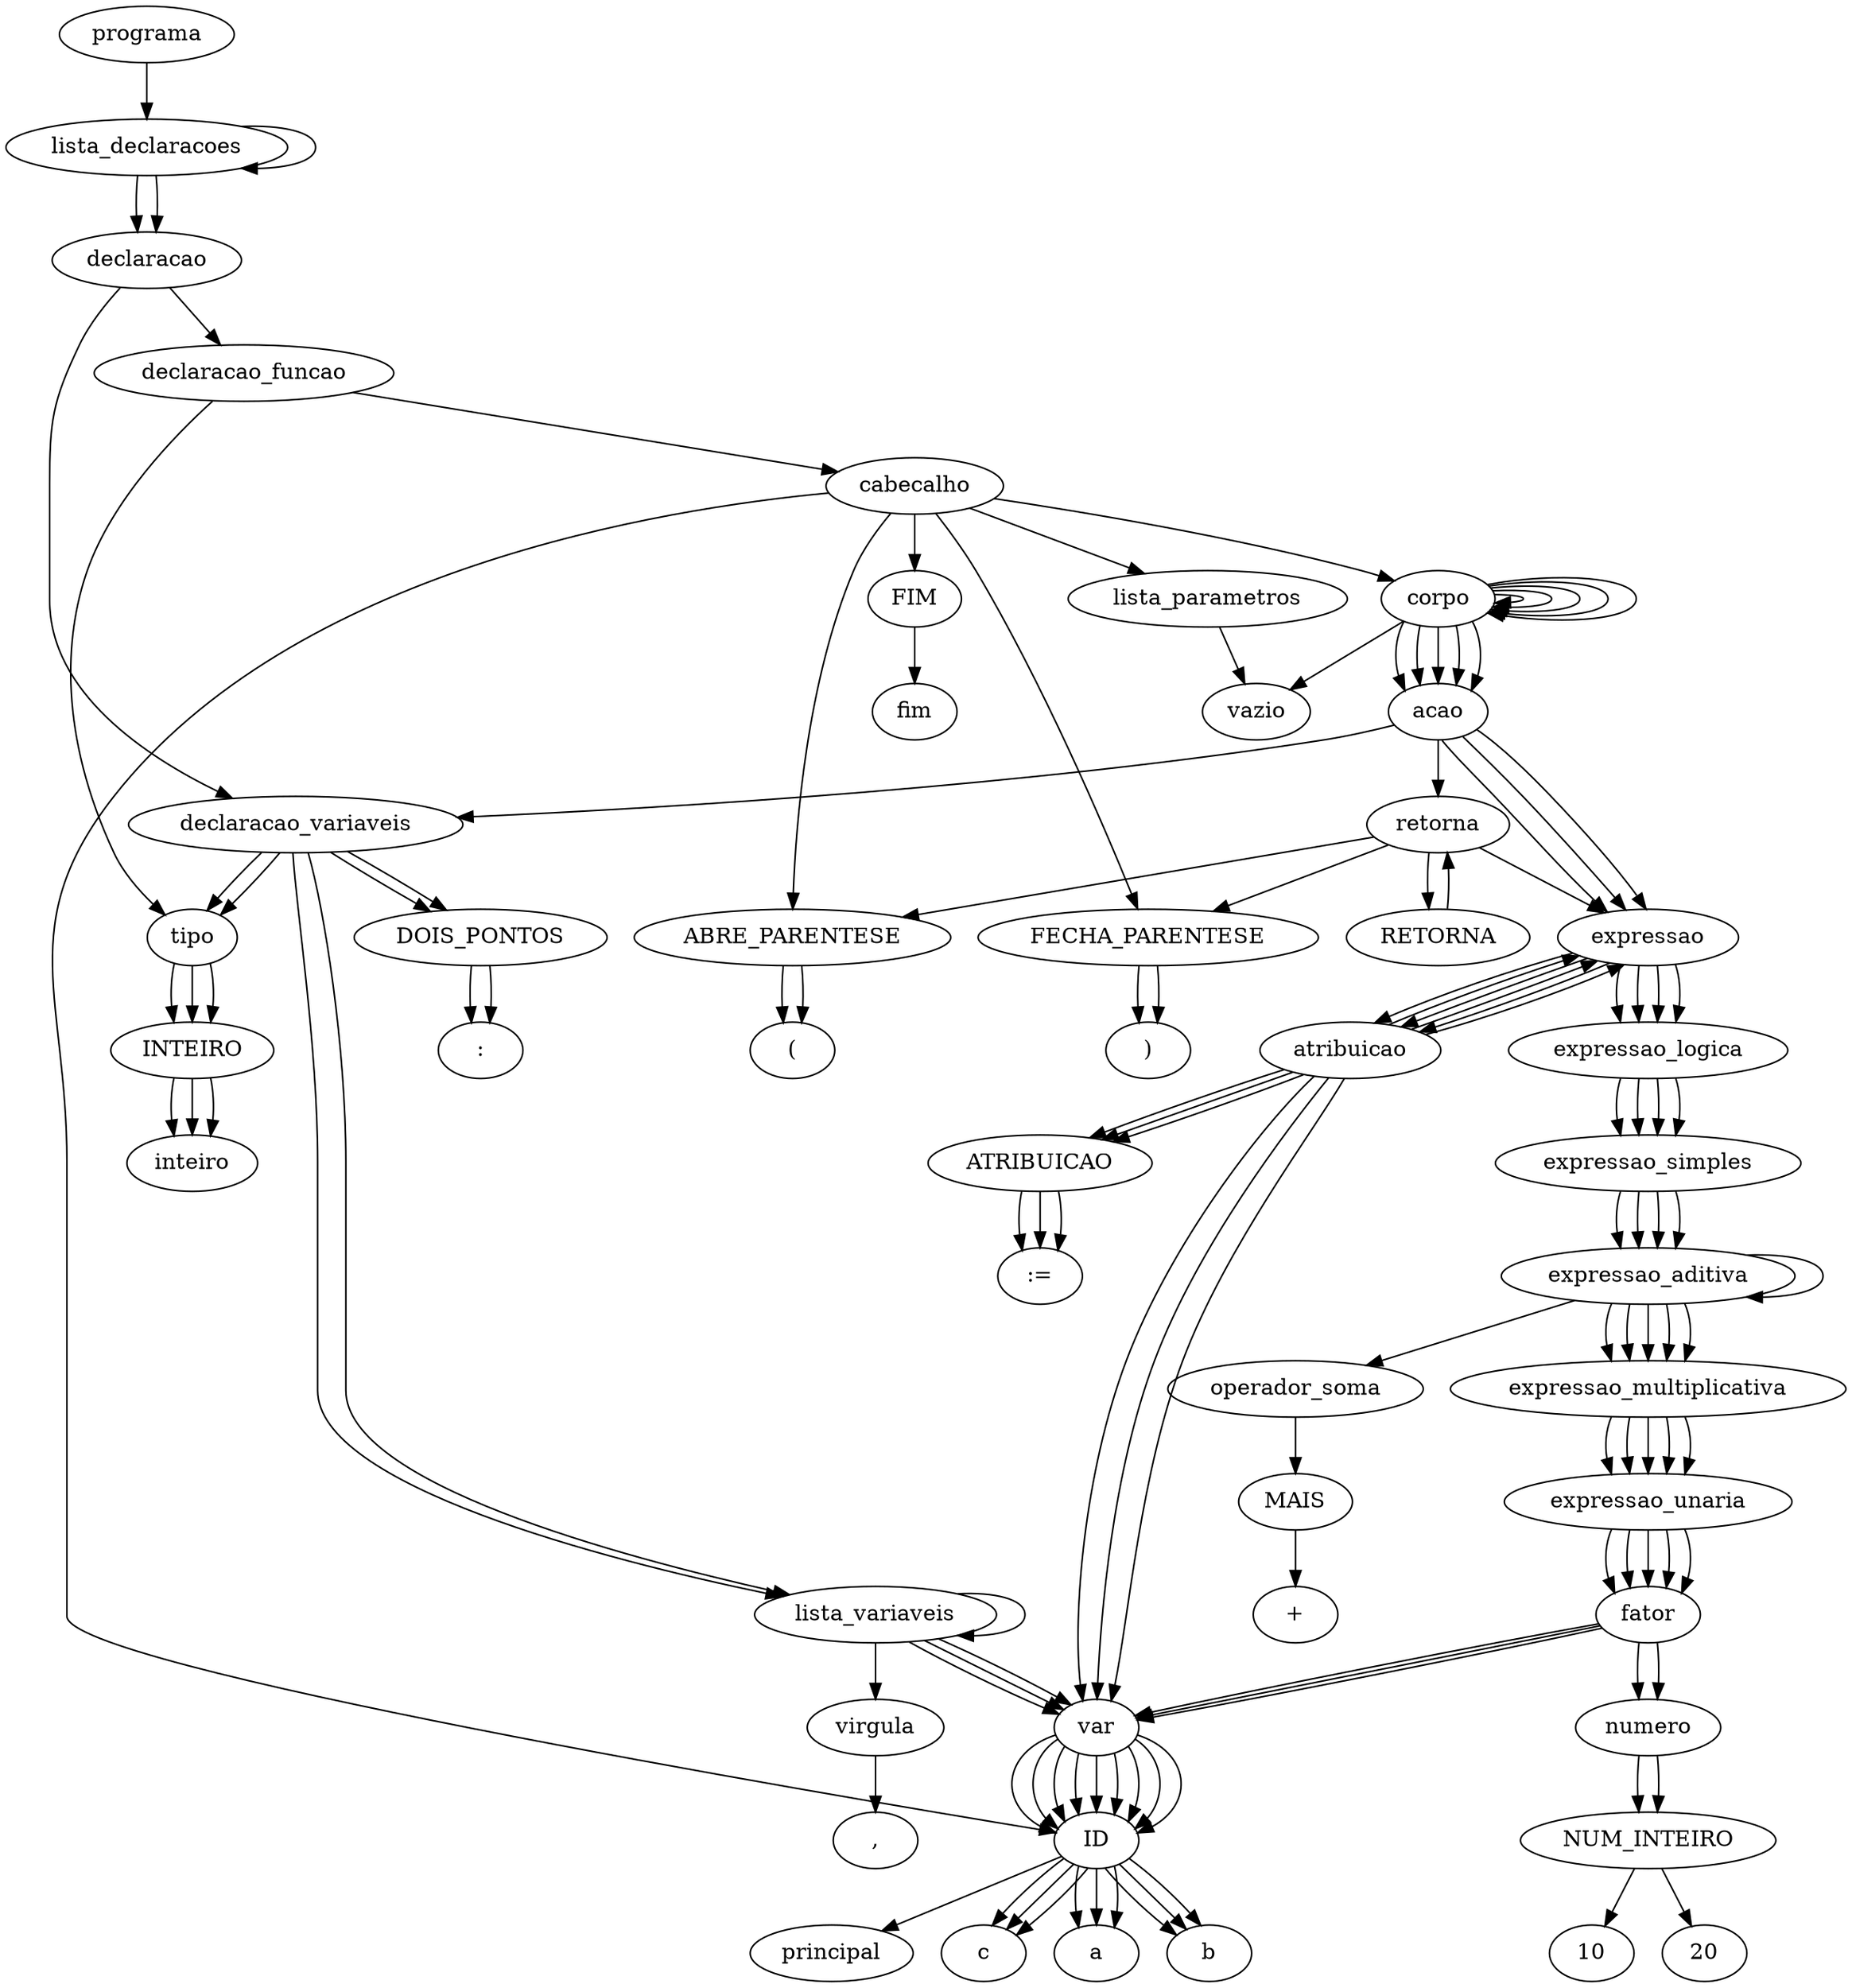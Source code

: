 digraph tree {
    "programa";
    "lista_declaracoes";
    "lista_declaracoes";
    "declaracao";
    "declaracao_variaveis";
    "tipo";
    "INTEIRO";
    "inteiro";
    "DOIS_PONTOS";
    ":";
    "lista_variaveis";
    "lista_variaveis";
    "var";
    "ID";
    "a";
    "virgula";
    ",";
    "var";
    "ID";
    "b";
    "declaracao";
    "declaracao_funcao";
    "tipo";
    "INTEIRO";
    "inteiro";
    "cabecalho";
    "ID";
    "principal";
    "ABRE_PARENTESE";
    "(";
    "lista_parametros";
    "vazio";
    "FECHA_PARENTESE";
    ")";
    "corpo";
    "corpo";
    "corpo";
    "corpo";
    "corpo";
    "corpo";
    "vazio";
    "acao";
    "declaracao_variaveis";
    "tipo";
    "INTEIRO";
    "inteiro";
    "DOIS_PONTOS";
    ":";
    "lista_variaveis";
    "var";
    "ID";
    "c";
    "acao";
    "expressao";
    "atribuicao";
    "var";
    "ID";
    "a";
    "ATRIBUICAO";
    ":=";
    "expressao";
    "expressao_logica";
    "expressao_simples";
    "expressao_aditiva";
    "expressao_multiplicativa";
    "expressao_unaria";
    "fator";
    "numero";
    "NUM_INTEIRO";
    "10";
    "acao";
    "expressao";
    "atribuicao";
    "var";
    "ID";
    "b";
    "ATRIBUICAO";
    ":=";
    "expressao";
    "expressao_logica";
    "expressao_simples";
    "expressao_aditiva";
    "expressao_multiplicativa";
    "expressao_unaria";
    "fator";
    "numero";
    "NUM_INTEIRO";
    "20";
    "acao";
    "expressao";
    "atribuicao";
    "var";
    "ID";
    "c";
    "ATRIBUICAO";
    ":=";
    "expressao";
    "expressao_logica";
    "expressao_simples";
    "expressao_aditiva";
    "expressao_aditiva";
    "expressao_multiplicativa";
    "expressao_unaria";
    "fator";
    "var";
    "ID";
    "a";
    "operador_soma";
    "MAIS";
    "+";
    "expressao_multiplicativa";
    "expressao_unaria";
    "fator";
    "var";
    "ID";
    "b";
    "acao";
    "retorna";
    "RETORNA";
    "retorna";
    "ABRE_PARENTESE";
    "(";
    "expressao";
    "expressao_logica";
    "expressao_simples";
    "expressao_aditiva";
    "expressao_multiplicativa";
    "expressao_unaria";
    "fator";
    "var";
    "ID";
    "c";
    "FECHA_PARENTESE";
    ")";
    "FIM";
    "fim";
    "programa" -> "lista_declaracoes";
    "lista_declaracoes" -> "lista_declaracoes";
    "lista_declaracoes" -> "declaracao";
    "lista_declaracoes" -> "declaracao";
    "declaracao" -> "declaracao_variaveis";
    "declaracao_variaveis" -> "tipo";
    "declaracao_variaveis" -> "DOIS_PONTOS";
    "declaracao_variaveis" -> "lista_variaveis";
    "tipo" -> "INTEIRO";
    "INTEIRO" -> "inteiro";
    "DOIS_PONTOS" -> ":";
    "lista_variaveis" -> "lista_variaveis";
    "lista_variaveis" -> "virgula";
    "lista_variaveis" -> "var";
    "lista_variaveis" -> "var";
    "var" -> "ID";
    "ID" -> "a";
    "virgula" -> ",";
    "var" -> "ID";
    "ID" -> "b";
    "declaracao" -> "declaracao_funcao";
    "declaracao_funcao" -> "tipo";
    "declaracao_funcao" -> "cabecalho";
    "tipo" -> "INTEIRO";
    "INTEIRO" -> "inteiro";
    "cabecalho" -> "ID";
    "cabecalho" -> "ABRE_PARENTESE";
    "cabecalho" -> "lista_parametros";
    "cabecalho" -> "FECHA_PARENTESE";
    "cabecalho" -> "corpo";
    "cabecalho" -> "FIM";
    "ID" -> "principal";
    "ABRE_PARENTESE" -> "(";
    "lista_parametros" -> "vazio";
    "FECHA_PARENTESE" -> ")";
    "corpo" -> "corpo";
    "corpo" -> "acao";
    "corpo" -> "corpo";
    "corpo" -> "acao";
    "corpo" -> "corpo";
    "corpo" -> "acao";
    "corpo" -> "corpo";
    "corpo" -> "acao";
    "corpo" -> "corpo";
    "corpo" -> "acao";
    "corpo" -> "vazio";
    "acao" -> "declaracao_variaveis";
    "declaracao_variaveis" -> "tipo";
    "declaracao_variaveis" -> "DOIS_PONTOS";
    "declaracao_variaveis" -> "lista_variaveis";
    "tipo" -> "INTEIRO";
    "INTEIRO" -> "inteiro";
    "DOIS_PONTOS" -> ":";
    "lista_variaveis" -> "var";
    "var" -> "ID";
    "ID" -> "c";
    "acao" -> "expressao";
    "expressao" -> "atribuicao";
    "atribuicao" -> "var";
    "atribuicao" -> "ATRIBUICAO";
    "atribuicao" -> "expressao";
    "var" -> "ID";
    "ID" -> "a";
    "ATRIBUICAO" -> ":=";
    "expressao" -> "expressao_logica";
    "expressao_logica" -> "expressao_simples";
    "expressao_simples" -> "expressao_aditiva";
    "expressao_aditiva" -> "expressao_multiplicativa";
    "expressao_multiplicativa" -> "expressao_unaria";
    "expressao_unaria" -> "fator";
    "fator" -> "numero";
    "numero" -> "NUM_INTEIRO";
    "NUM_INTEIRO" -> "10";
    "acao" -> "expressao";
    "expressao" -> "atribuicao";
    "atribuicao" -> "var";
    "atribuicao" -> "ATRIBUICAO";
    "atribuicao" -> "expressao";
    "var" -> "ID";
    "ID" -> "b";
    "ATRIBUICAO" -> ":=";
    "expressao" -> "expressao_logica";
    "expressao_logica" -> "expressao_simples";
    "expressao_simples" -> "expressao_aditiva";
    "expressao_aditiva" -> "expressao_multiplicativa";
    "expressao_multiplicativa" -> "expressao_unaria";
    "expressao_unaria" -> "fator";
    "fator" -> "numero";
    "numero" -> "NUM_INTEIRO";
    "NUM_INTEIRO" -> "20";
    "acao" -> "expressao";
    "expressao" -> "atribuicao";
    "atribuicao" -> "var";
    "atribuicao" -> "ATRIBUICAO";
    "atribuicao" -> "expressao";
    "var" -> "ID";
    "ID" -> "c";
    "ATRIBUICAO" -> ":=";
    "expressao" -> "expressao_logica";
    "expressao_logica" -> "expressao_simples";
    "expressao_simples" -> "expressao_aditiva";
    "expressao_aditiva" -> "expressao_aditiva";
    "expressao_aditiva" -> "operador_soma";
    "expressao_aditiva" -> "expressao_multiplicativa";
    "expressao_aditiva" -> "expressao_multiplicativa";
    "expressao_multiplicativa" -> "expressao_unaria";
    "expressao_unaria" -> "fator";
    "fator" -> "var";
    "var" -> "ID";
    "ID" -> "a";
    "operador_soma" -> "MAIS";
    "MAIS" -> "+";
    "expressao_multiplicativa" -> "expressao_unaria";
    "expressao_unaria" -> "fator";
    "fator" -> "var";
    "var" -> "ID";
    "ID" -> "b";
    "acao" -> "retorna";
    "retorna" -> "RETORNA";
    "retorna" -> "ABRE_PARENTESE";
    "retorna" -> "expressao";
    "retorna" -> "FECHA_PARENTESE";
    "RETORNA" -> "retorna";
    "ABRE_PARENTESE" -> "(";
    "expressao" -> "expressao_logica";
    "expressao_logica" -> "expressao_simples";
    "expressao_simples" -> "expressao_aditiva";
    "expressao_aditiva" -> "expressao_multiplicativa";
    "expressao_multiplicativa" -> "expressao_unaria";
    "expressao_unaria" -> "fator";
    "fator" -> "var";
    "var" -> "ID";
    "ID" -> "c";
    "FECHA_PARENTESE" -> ")";
    "FIM" -> "fim";
}
